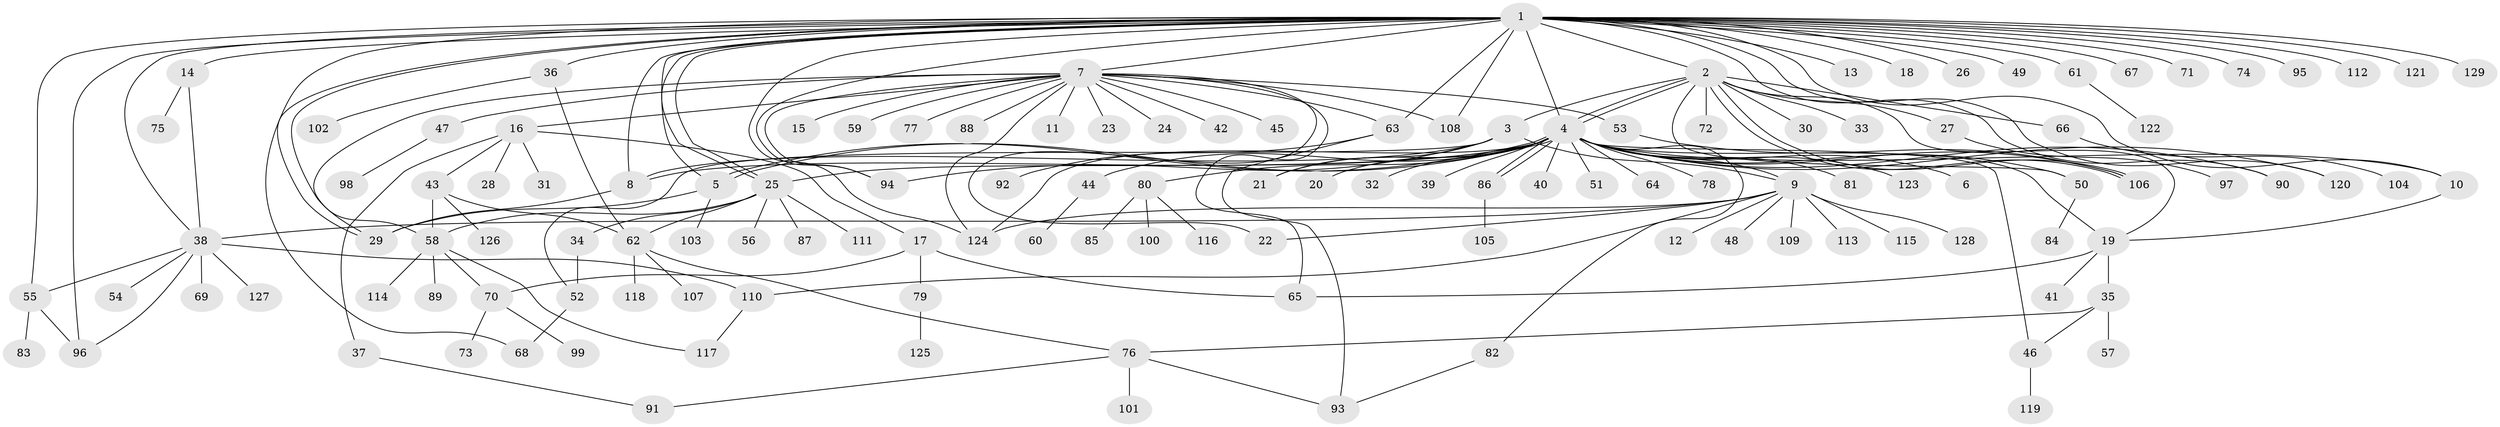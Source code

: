 // Generated by graph-tools (version 1.1) at 2025/49/03/09/25 03:49:45]
// undirected, 129 vertices, 180 edges
graph export_dot {
graph [start="1"]
  node [color=gray90,style=filled];
  1;
  2;
  3;
  4;
  5;
  6;
  7;
  8;
  9;
  10;
  11;
  12;
  13;
  14;
  15;
  16;
  17;
  18;
  19;
  20;
  21;
  22;
  23;
  24;
  25;
  26;
  27;
  28;
  29;
  30;
  31;
  32;
  33;
  34;
  35;
  36;
  37;
  38;
  39;
  40;
  41;
  42;
  43;
  44;
  45;
  46;
  47;
  48;
  49;
  50;
  51;
  52;
  53;
  54;
  55;
  56;
  57;
  58;
  59;
  60;
  61;
  62;
  63;
  64;
  65;
  66;
  67;
  68;
  69;
  70;
  71;
  72;
  73;
  74;
  75;
  76;
  77;
  78;
  79;
  80;
  81;
  82;
  83;
  84;
  85;
  86;
  87;
  88;
  89;
  90;
  91;
  92;
  93;
  94;
  95;
  96;
  97;
  98;
  99;
  100;
  101;
  102;
  103;
  104;
  105;
  106;
  107;
  108;
  109;
  110;
  111;
  112;
  113;
  114;
  115;
  116;
  117;
  118;
  119;
  120;
  121;
  122;
  123;
  124;
  125;
  126;
  127;
  128;
  129;
  1 -- 2;
  1 -- 4;
  1 -- 5;
  1 -- 7;
  1 -- 8;
  1 -- 10;
  1 -- 13;
  1 -- 14;
  1 -- 18;
  1 -- 25;
  1 -- 25;
  1 -- 26;
  1 -- 29;
  1 -- 29;
  1 -- 36;
  1 -- 38;
  1 -- 49;
  1 -- 55;
  1 -- 61;
  1 -- 63;
  1 -- 67;
  1 -- 68;
  1 -- 71;
  1 -- 74;
  1 -- 90;
  1 -- 94;
  1 -- 95;
  1 -- 96;
  1 -- 108;
  1 -- 112;
  1 -- 120;
  1 -- 121;
  1 -- 124;
  1 -- 129;
  2 -- 3;
  2 -- 4;
  2 -- 4;
  2 -- 19;
  2 -- 27;
  2 -- 30;
  2 -- 33;
  2 -- 50;
  2 -- 66;
  2 -- 72;
  2 -- 106;
  2 -- 106;
  3 -- 8;
  3 -- 9;
  3 -- 21;
  3 -- 52;
  3 -- 94;
  4 -- 5;
  4 -- 5;
  4 -- 6;
  4 -- 8;
  4 -- 9;
  4 -- 10;
  4 -- 19;
  4 -- 20;
  4 -- 21;
  4 -- 25;
  4 -- 32;
  4 -- 39;
  4 -- 40;
  4 -- 44;
  4 -- 46;
  4 -- 50;
  4 -- 51;
  4 -- 64;
  4 -- 78;
  4 -- 80;
  4 -- 81;
  4 -- 82;
  4 -- 86;
  4 -- 86;
  4 -- 90;
  4 -- 106;
  4 -- 120;
  4 -- 123;
  4 -- 124;
  5 -- 29;
  5 -- 103;
  7 -- 11;
  7 -- 15;
  7 -- 16;
  7 -- 22;
  7 -- 23;
  7 -- 24;
  7 -- 42;
  7 -- 45;
  7 -- 47;
  7 -- 53;
  7 -- 58;
  7 -- 59;
  7 -- 63;
  7 -- 65;
  7 -- 77;
  7 -- 88;
  7 -- 94;
  7 -- 108;
  7 -- 124;
  8 -- 29;
  9 -- 12;
  9 -- 22;
  9 -- 38;
  9 -- 48;
  9 -- 109;
  9 -- 110;
  9 -- 113;
  9 -- 115;
  9 -- 124;
  9 -- 128;
  10 -- 19;
  14 -- 38;
  14 -- 75;
  16 -- 17;
  16 -- 28;
  16 -- 31;
  16 -- 37;
  16 -- 43;
  17 -- 65;
  17 -- 70;
  17 -- 79;
  19 -- 35;
  19 -- 41;
  19 -- 65;
  25 -- 34;
  25 -- 56;
  25 -- 58;
  25 -- 62;
  25 -- 87;
  25 -- 111;
  27 -- 97;
  34 -- 52;
  35 -- 46;
  35 -- 57;
  35 -- 76;
  36 -- 62;
  36 -- 102;
  37 -- 91;
  38 -- 54;
  38 -- 55;
  38 -- 69;
  38 -- 96;
  38 -- 110;
  38 -- 127;
  43 -- 58;
  43 -- 62;
  43 -- 126;
  44 -- 60;
  46 -- 119;
  47 -- 98;
  50 -- 84;
  52 -- 68;
  53 -- 106;
  55 -- 83;
  55 -- 96;
  58 -- 70;
  58 -- 89;
  58 -- 114;
  58 -- 117;
  61 -- 122;
  62 -- 76;
  62 -- 107;
  62 -- 118;
  63 -- 92;
  63 -- 93;
  66 -- 104;
  70 -- 73;
  70 -- 99;
  76 -- 91;
  76 -- 93;
  76 -- 101;
  79 -- 125;
  80 -- 85;
  80 -- 100;
  80 -- 116;
  82 -- 93;
  86 -- 105;
  110 -- 117;
}
